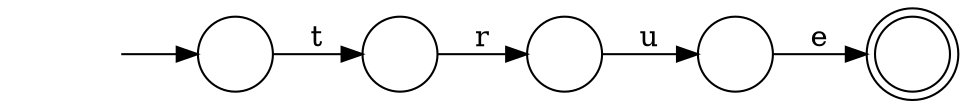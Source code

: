 digraph Automaton {
  rankdir = LR;
  0 [shape=circle,label=""];
  0 -> 4 [label="u"]
  1 [shape=doublecircle,label=""];
  2 [shape=circle,label=""];
  initial [shape=plaintext,label=""];
  initial -> 2
  2 -> 3 [label="t"]
  3 [shape=circle,label=""];
  3 -> 0 [label="r"]
  4 [shape=circle,label=""];
  4 -> 1 [label="e"]
}

